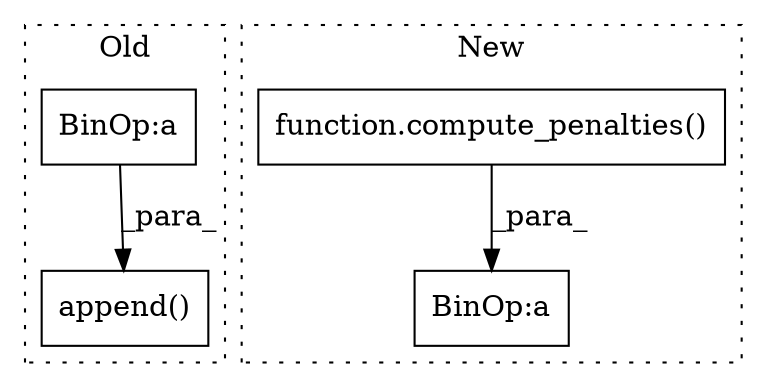 digraph G {
subgraph cluster0 {
1 [label="append()" a="75" s="2501,2516" l="12,1" shape="box"];
4 [label="BinOp:a" a="82" s="2267" l="3" shape="box"];
label = "Old";
style="dotted";
}
subgraph cluster1 {
2 [label="function.compute_penalties()" a="75" s="2223,2255" l="18,112" shape="box"];
3 [label="BinOp:a" a="82" s="2220" l="3" shape="box"];
label = "New";
style="dotted";
}
2 -> 3 [label="_para_"];
4 -> 1 [label="_para_"];
}